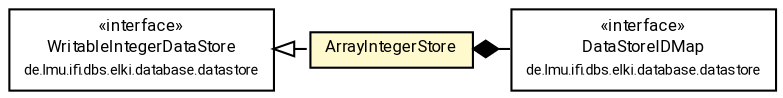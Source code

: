#!/usr/local/bin/dot
#
# Class diagram 
# Generated by UMLGraph version R5_7_2-60-g0e99a6 (http://www.spinellis.gr/umlgraph/)
#

digraph G {
	graph [fontnames="svg"]
	edge [fontname="Roboto",fontsize=7,labelfontname="Roboto",labelfontsize=7,color="black"];
	node [fontname="Roboto",fontcolor="black",fontsize=8,shape=plaintext,margin=0,width=0,height=0];
	nodesep=0.15;
	ranksep=0.25;
	rankdir=LR;
	// de.lmu.ifi.dbs.elki.database.datastore.DataStoreIDMap
	c1605669 [label=<<table title="de.lmu.ifi.dbs.elki.database.datastore.DataStoreIDMap" border="0" cellborder="1" cellspacing="0" cellpadding="2" href="../DataStoreIDMap.html" target="_parent">
		<tr><td><table border="0" cellspacing="0" cellpadding="1">
		<tr><td align="center" balign="center"> &#171;interface&#187; </td></tr>
		<tr><td align="center" balign="center"> <font face="Roboto">DataStoreIDMap</font> </td></tr>
		<tr><td align="center" balign="center"> <font face="Roboto" point-size="7.0">de.lmu.ifi.dbs.elki.database.datastore</font> </td></tr>
		</table></td></tr>
		</table>>, URL="../DataStoreIDMap.html"];
	// de.lmu.ifi.dbs.elki.database.datastore.WritableIntegerDataStore
	c1605670 [label=<<table title="de.lmu.ifi.dbs.elki.database.datastore.WritableIntegerDataStore" border="0" cellborder="1" cellspacing="0" cellpadding="2" href="../WritableIntegerDataStore.html" target="_parent">
		<tr><td><table border="0" cellspacing="0" cellpadding="1">
		<tr><td align="center" balign="center"> &#171;interface&#187; </td></tr>
		<tr><td align="center" balign="center"> <font face="Roboto">WritableIntegerDataStore</font> </td></tr>
		<tr><td align="center" balign="center"> <font face="Roboto" point-size="7.0">de.lmu.ifi.dbs.elki.database.datastore</font> </td></tr>
		</table></td></tr>
		</table>>, URL="../WritableIntegerDataStore.html"];
	// de.lmu.ifi.dbs.elki.database.datastore.memory.ArrayIntegerStore
	c1605692 [label=<<table title="de.lmu.ifi.dbs.elki.database.datastore.memory.ArrayIntegerStore" border="0" cellborder="1" cellspacing="0" cellpadding="2" bgcolor="lemonChiffon" href="ArrayIntegerStore.html" target="_parent">
		<tr><td><table border="0" cellspacing="0" cellpadding="1">
		<tr><td align="center" balign="center"> <font face="Roboto">ArrayIntegerStore</font> </td></tr>
		</table></td></tr>
		</table>>, URL="ArrayIntegerStore.html"];
	// de.lmu.ifi.dbs.elki.database.datastore.memory.ArrayIntegerStore implements de.lmu.ifi.dbs.elki.database.datastore.WritableIntegerDataStore
	c1605670 -> c1605692 [arrowtail=empty,style=dashed,dir=back,weight=9];
	// de.lmu.ifi.dbs.elki.database.datastore.memory.ArrayIntegerStore composed de.lmu.ifi.dbs.elki.database.datastore.DataStoreIDMap
	c1605692 -> c1605669 [arrowhead=none,arrowtail=diamond,dir=back,weight=6];
}

